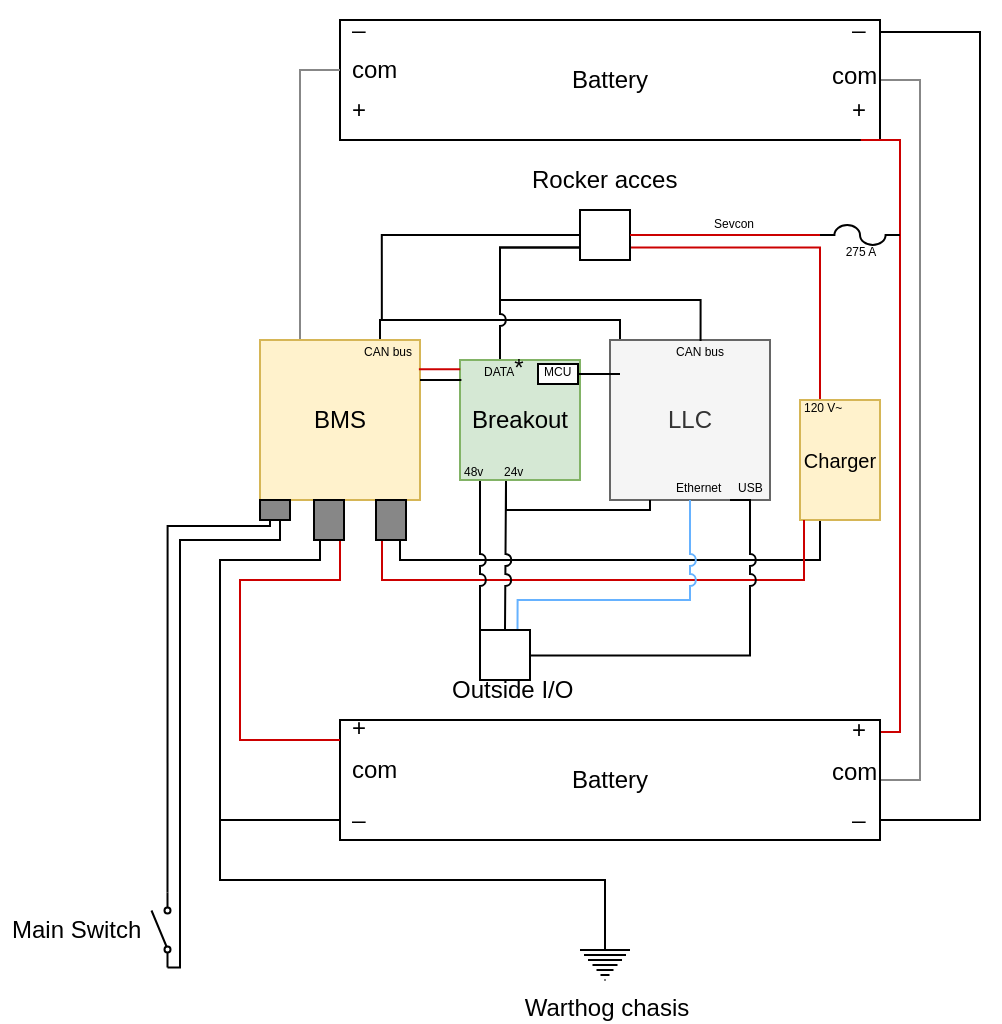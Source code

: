 <mxfile version="28.1.0" pages="2">
  <diagram name="Page-1" id="RPrAftKhpfh2Gjc6CZIC">
    <mxGraphModel dx="683" dy="489" grid="1" gridSize="10" guides="1" tooltips="1" connect="1" arrows="1" fold="1" page="1" pageScale="1" pageWidth="850" pageHeight="1100" math="0" shadow="0">
      <root>
        <mxCell id="0" />
        <mxCell id="1" parent="0" />
        <mxCell id="IfxmSwvC24aHGd51J0QE-19" style="edgeStyle=orthogonalEdgeStyle;rounded=0;orthogonalLoop=1;jettySize=auto;html=1;exitX=1;exitY=0.5;exitDx=0;exitDy=0;entryX=1;entryY=0.5;entryDx=0;entryDy=0;strokeColor=#878787;endArrow=none;endFill=0;" edge="1" parent="1" source="IfxmSwvC24aHGd51J0QE-1" target="IfxmSwvC24aHGd51J0QE-8">
          <mxGeometry relative="1" as="geometry" />
        </mxCell>
        <mxCell id="IfxmSwvC24aHGd51J0QE-24" style="edgeStyle=orthogonalEdgeStyle;rounded=0;orthogonalLoop=1;jettySize=auto;html=1;exitX=1;exitY=0.25;exitDx=0;exitDy=0;entryX=0.999;entryY=0.947;entryDx=0;entryDy=0;entryPerimeter=0;strokeColor=default;endArrow=none;endFill=0;" edge="1" parent="1" source="IfxmSwvC24aHGd51J0QE-1" target="IfxmSwvC24aHGd51J0QE-8">
          <mxGeometry relative="1" as="geometry">
            <mxPoint x="610" y="690" as="targetPoint" />
            <Array as="points">
              <mxPoint x="550" y="366" />
              <mxPoint x="600" y="366" />
              <mxPoint x="600" y="760" />
              <mxPoint x="550" y="760" />
              <mxPoint x="550" y="767" />
            </Array>
          </mxGeometry>
        </mxCell>
        <mxCell id="IfxmSwvC24aHGd51J0QE-1" value="&lt;div&gt;Battery&lt;/div&gt;" style="rounded=0;whiteSpace=wrap;html=1;" vertex="1" parent="1">
          <mxGeometry x="280" y="360" width="270" height="60" as="geometry" />
        </mxCell>
        <mxCell id="IfxmSwvC24aHGd51J0QE-2" value="+" style="text;strokeColor=none;fillColor=none;align=left;verticalAlign=middle;spacingLeft=4;spacingRight=4;overflow=hidden;points=[[0,0.5],[1,0.5]];portConstraint=eastwest;rotatable=0;whiteSpace=wrap;html=1;" vertex="1" parent="1">
          <mxGeometry x="280" y="390" width="80" height="30" as="geometry" />
        </mxCell>
        <mxCell id="IfxmSwvC24aHGd51J0QE-3" value="+" style="text;strokeColor=none;fillColor=none;align=left;verticalAlign=middle;spacingLeft=4;spacingRight=4;overflow=hidden;points=[[0,0.5],[1,0.5]];portConstraint=eastwest;rotatable=0;whiteSpace=wrap;html=1;" vertex="1" parent="1">
          <mxGeometry x="530" y="390" width="80" height="30" as="geometry" />
        </mxCell>
        <mxCell id="IfxmSwvC24aHGd51J0QE-4" value="&lt;div&gt;_&lt;/div&gt;&lt;div&gt;&lt;br&gt;&lt;/div&gt;" style="text;strokeColor=none;fillColor=none;align=left;verticalAlign=middle;spacingLeft=4;spacingRight=4;overflow=hidden;points=[[0,0.5],[1,0.5]];portConstraint=eastwest;rotatable=0;whiteSpace=wrap;html=1;" vertex="1" parent="1">
          <mxGeometry x="280" y="350" width="80" height="30" as="geometry" />
        </mxCell>
        <mxCell id="IfxmSwvC24aHGd51J0QE-30" style="edgeStyle=orthogonalEdgeStyle;rounded=0;orthogonalLoop=1;jettySize=auto;html=1;entryX=0.5;entryY=0;entryDx=0;entryDy=0;endArrow=none;endFill=0;strokeColor=#878787;" edge="1" parent="1" source="IfxmSwvC24aHGd51J0QE-6" target="IfxmSwvC24aHGd51J0QE-16">
          <mxGeometry relative="1" as="geometry">
            <Array as="points">
              <mxPoint x="260" y="385" />
              <mxPoint x="260" y="520" />
            </Array>
          </mxGeometry>
        </mxCell>
        <mxCell id="IfxmSwvC24aHGd51J0QE-6" value="&lt;div&gt;com&lt;/div&gt;" style="text;strokeColor=none;fillColor=none;align=left;verticalAlign=middle;spacingLeft=4;spacingRight=4;overflow=hidden;points=[[0,0.5],[1,0.5]];portConstraint=eastwest;rotatable=0;whiteSpace=wrap;html=1;" vertex="1" parent="1">
          <mxGeometry x="280" y="370" width="80" height="30" as="geometry" />
        </mxCell>
        <mxCell id="IfxmSwvC24aHGd51J0QE-20" style="edgeStyle=orthogonalEdgeStyle;rounded=0;orthogonalLoop=1;jettySize=auto;html=1;exitX=1;exitY=0.338;exitDx=0;exitDy=0;entryX=0.13;entryY=1;entryDx=0;entryDy=0;entryPerimeter=0;exitPerimeter=0;strokeColor=light-dark(#CC0000,#CC0000);endArrow=none;endFill=0;" edge="1" parent="1" target="IfxmSwvC24aHGd51J0QE-3">
          <mxGeometry relative="1" as="geometry">
            <mxPoint x="550.143" y="470" as="targetPoint" />
            <mxPoint x="540" y="710.14" as="sourcePoint" />
            <Array as="points">
              <mxPoint x="540" y="716" />
              <mxPoint x="560" y="716" />
              <mxPoint x="560" y="420" />
            </Array>
          </mxGeometry>
        </mxCell>
        <mxCell id="IfxmSwvC24aHGd51J0QE-8" value="&lt;div&gt;Battery&lt;/div&gt;" style="rounded=0;whiteSpace=wrap;html=1;" vertex="1" parent="1">
          <mxGeometry x="280" y="710" width="270" height="60" as="geometry" />
        </mxCell>
        <mxCell id="IfxmSwvC24aHGd51J0QE-9" value="_" style="text;strokeColor=none;fillColor=none;align=left;verticalAlign=middle;spacingLeft=4;spacingRight=4;overflow=hidden;points=[[0,0.5],[1,0.5]];portConstraint=eastwest;rotatable=0;whiteSpace=wrap;html=1;" vertex="1" parent="1">
          <mxGeometry x="280" y="740" width="80" height="30" as="geometry" />
        </mxCell>
        <mxCell id="IfxmSwvC24aHGd51J0QE-10" value="_" style="text;strokeColor=none;fillColor=none;align=left;verticalAlign=middle;spacingLeft=4;spacingRight=4;overflow=hidden;points=[[0,0.5],[1,0.5]];portConstraint=eastwest;rotatable=0;whiteSpace=wrap;html=1;" vertex="1" parent="1">
          <mxGeometry x="530" y="740" width="80" height="30" as="geometry" />
        </mxCell>
        <mxCell id="IfxmSwvC24aHGd51J0QE-11" value="&lt;div&gt;&lt;br&gt;&lt;/div&gt;&lt;div&gt;+&lt;/div&gt;&lt;div&gt;&lt;br&gt;&lt;/div&gt;&lt;div&gt;&lt;br&gt;&lt;/div&gt;&lt;div&gt;&lt;br&gt;&lt;/div&gt;" style="text;strokeColor=none;fillColor=none;align=left;verticalAlign=middle;spacingLeft=4;spacingRight=4;overflow=hidden;points=[[0,0.5],[1,0.5]];portConstraint=eastwest;rotatable=0;whiteSpace=wrap;html=1;" vertex="1" parent="1">
          <mxGeometry x="280" y="690" width="80" height="30" as="geometry" />
        </mxCell>
        <mxCell id="IfxmSwvC24aHGd51J0QE-13" value="&lt;div&gt;com&lt;/div&gt;" style="text;strokeColor=none;fillColor=none;align=left;verticalAlign=middle;spacingLeft=4;spacingRight=4;overflow=hidden;points=[[0,0.5],[1,0.5]];portConstraint=eastwest;rotatable=0;whiteSpace=wrap;html=1;" vertex="1" parent="1">
          <mxGeometry x="280" y="720" width="80" height="30" as="geometry" />
        </mxCell>
        <mxCell id="IfxmSwvC24aHGd51J0QE-14" value="&lt;div&gt;com&lt;/div&gt;" style="text;strokeColor=none;fillColor=none;align=left;verticalAlign=middle;spacingLeft=4;spacingRight=4;overflow=hidden;points=[[0,0.5],[1,0.5]];portConstraint=eastwest;rotatable=0;whiteSpace=wrap;html=1;" vertex="1" parent="1">
          <mxGeometry x="520" y="726.5" width="80" height="17" as="geometry" />
        </mxCell>
        <mxCell id="IfxmSwvC24aHGd51J0QE-72" style="edgeStyle=orthogonalEdgeStyle;rounded=0;orthogonalLoop=1;jettySize=auto;html=1;entryX=0.25;entryY=0;entryDx=0;entryDy=0;endArrow=none;endFill=0;" edge="1" parent="1" source="IfxmSwvC24aHGd51J0QE-16" target="IfxmSwvC24aHGd51J0QE-31">
          <mxGeometry relative="1" as="geometry">
            <Array as="points">
              <mxPoint x="300" y="510" />
              <mxPoint x="420" y="510" />
              <mxPoint x="420" y="520" />
            </Array>
          </mxGeometry>
        </mxCell>
        <mxCell id="IfxmSwvC24aHGd51J0QE-16" value="BMS" style="whiteSpace=wrap;html=1;aspect=fixed;fillColor=#fff2cc;strokeColor=#d6b656;" vertex="1" parent="1">
          <mxGeometry x="240" y="520" width="80" height="80" as="geometry" />
        </mxCell>
        <mxCell id="IfxmSwvC24aHGd51J0QE-23" value="+" style="text;strokeColor=none;fillColor=none;align=left;verticalAlign=middle;spacingLeft=4;spacingRight=4;overflow=hidden;points=[[0,0.5],[1,0.5]];portConstraint=eastwest;rotatable=0;whiteSpace=wrap;html=1;" vertex="1" parent="1">
          <mxGeometry x="530" y="700" width="80" height="30" as="geometry" />
        </mxCell>
        <mxCell id="IfxmSwvC24aHGd51J0QE-25" value="&lt;div&gt;_&lt;/div&gt;&lt;div&gt;&lt;br&gt;&lt;/div&gt;" style="text;strokeColor=none;fillColor=none;align=left;verticalAlign=middle;spacingLeft=4;spacingRight=4;overflow=hidden;points=[[0,0.5],[1,0.5]];portConstraint=eastwest;rotatable=0;whiteSpace=wrap;html=1;" vertex="1" parent="1">
          <mxGeometry x="530" y="350" width="80" height="30" as="geometry" />
        </mxCell>
        <mxCell id="IfxmSwvC24aHGd51J0QE-27" style="edgeStyle=orthogonalEdgeStyle;rounded=0;orthogonalLoop=1;jettySize=auto;html=1;entryX=0;entryY=0.667;entryDx=0;entryDy=0;entryPerimeter=0;endArrow=none;endFill=0;" edge="1" parent="1">
          <mxGeometry relative="1" as="geometry">
            <mxPoint x="280" y="600" as="sourcePoint" />
            <mxPoint x="249.97" y="760.01" as="targetPoint" />
            <Array as="points">
              <mxPoint x="270" y="600" />
              <mxPoint x="270" y="630" />
              <mxPoint x="220" y="630" />
              <mxPoint x="220" y="760" />
            </Array>
          </mxGeometry>
        </mxCell>
        <mxCell id="IfxmSwvC24aHGd51J0QE-29" style="edgeStyle=orthogonalEdgeStyle;rounded=0;orthogonalLoop=1;jettySize=auto;html=1;exitX=0.5;exitY=0;exitDx=0;exitDy=0;exitPerimeter=0;endArrow=none;endFill=0;" edge="1" parent="1" source="IfxmSwvC24aHGd51J0QE-28" target="IfxmSwvC24aHGd51J0QE-9">
          <mxGeometry relative="1" as="geometry">
            <mxPoint x="250" y="760" as="targetPoint" />
            <Array as="points">
              <mxPoint x="412" y="790" />
              <mxPoint x="220" y="790" />
              <mxPoint x="220" y="760" />
            </Array>
          </mxGeometry>
        </mxCell>
        <mxCell id="IfxmSwvC24aHGd51J0QE-28" value="Warthog chasis" style="pointerEvents=1;verticalLabelPosition=bottom;shadow=0;dashed=0;align=center;html=1;verticalAlign=top;shape=mxgraph.electrical.signal_sources.protective_earth;" vertex="1" parent="1">
          <mxGeometry x="400" y="820" width="25" height="20" as="geometry" />
        </mxCell>
        <mxCell id="IfxmSwvC24aHGd51J0QE-31" value="LLC" style="whiteSpace=wrap;html=1;aspect=fixed;fillColor=#f5f5f5;fontColor=#333333;strokeColor=#666666;" vertex="1" parent="1">
          <mxGeometry x="415" y="520" width="80" height="80" as="geometry" />
        </mxCell>
        <mxCell id="IfxmSwvC24aHGd51J0QE-35" style="edgeStyle=orthogonalEdgeStyle;rounded=0;orthogonalLoop=1;jettySize=auto;html=1;exitX=0.25;exitY=1;exitDx=0;exitDy=0;entryX=0.75;entryY=1;entryDx=0;entryDy=0;endArrow=none;endFill=0;" edge="1" parent="1" source="IfxmSwvC24aHGd51J0QE-32" target="IfxmSwvC24aHGd51J0QE-16">
          <mxGeometry relative="1" as="geometry">
            <Array as="points">
              <mxPoint x="520" y="630" />
              <mxPoint x="310" y="630" />
              <mxPoint x="310" y="600" />
            </Array>
          </mxGeometry>
        </mxCell>
        <mxCell id="IfxmSwvC24aHGd51J0QE-98" style="edgeStyle=orthogonalEdgeStyle;rounded=0;orthogonalLoop=1;jettySize=auto;html=1;entryX=0;entryY=0.25;entryDx=0;entryDy=0;endArrow=none;endFill=0;strokeColor=light-dark(#CC0000,#CC0000);" edge="1" parent="1" source="IfxmSwvC24aHGd51J0QE-32" target="IfxmSwvC24aHGd51J0QE-33">
          <mxGeometry relative="1" as="geometry">
            <Array as="points">
              <mxPoint x="520" y="474" />
            </Array>
          </mxGeometry>
        </mxCell>
        <mxCell id="IfxmSwvC24aHGd51J0QE-32" value="&lt;font style=&quot;font-size: 10px;&quot;&gt;Charger&lt;/font&gt;" style="rounded=0;whiteSpace=wrap;html=1;fillColor=#fff2cc;strokeColor=#d6b656;" vertex="1" parent="1">
          <mxGeometry x="510" y="550" width="40" height="60" as="geometry" />
        </mxCell>
        <mxCell id="IfxmSwvC24aHGd51J0QE-81" style="edgeStyle=orthogonalEdgeStyle;rounded=0;orthogonalLoop=1;jettySize=auto;html=1;strokeColor=default;endArrow=none;endFill=0;entryX=0.182;entryY=0.013;entryDx=0;entryDy=0;entryPerimeter=0;" edge="1" parent="1" source="IfxmSwvC24aHGd51J0QE-33" target="IfxmSwvC24aHGd51J0QE-88">
          <mxGeometry relative="1" as="geometry">
            <mxPoint x="310" y="510" as="targetPoint" />
            <Array as="points">
              <mxPoint x="301" y="468" />
            </Array>
          </mxGeometry>
        </mxCell>
        <mxCell id="IfxmSwvC24aHGd51J0QE-33" value="" style="whiteSpace=wrap;html=1;aspect=fixed;direction=west;" vertex="1" parent="1">
          <mxGeometry x="400" y="455" width="25" height="25" as="geometry" />
        </mxCell>
        <mxCell id="IfxmSwvC24aHGd51J0QE-34" value="Rocker acces" style="text;strokeColor=none;fillColor=none;align=left;verticalAlign=middle;spacingLeft=4;spacingRight=4;overflow=hidden;points=[[0,0.5],[1,0.5]];portConstraint=eastwest;rotatable=0;whiteSpace=wrap;html=1;" vertex="1" parent="1">
          <mxGeometry x="370" y="425" width="125" height="30" as="geometry" />
        </mxCell>
        <mxCell id="IfxmSwvC24aHGd51J0QE-36" style="edgeStyle=orthogonalEdgeStyle;rounded=0;orthogonalLoop=1;jettySize=auto;html=1;endArrow=none;endFill=0;strokeColor=light-dark(#CC0000,#CC0000);" edge="1" parent="1" source="IfxmSwvC24aHGd51J0QE-32">
          <mxGeometry relative="1" as="geometry">
            <mxPoint x="300" y="600" as="targetPoint" />
            <Array as="points">
              <mxPoint x="512" y="640" />
              <mxPoint x="301" y="640" />
              <mxPoint x="301" y="600" />
            </Array>
          </mxGeometry>
        </mxCell>
        <mxCell id="IfxmSwvC24aHGd51J0QE-94" style="edgeStyle=orthogonalEdgeStyle;rounded=0;orthogonalLoop=1;jettySize=auto;html=1;exitX=0;exitY=0.5;exitDx=0;exitDy=0;exitPerimeter=0;entryX=0;entryY=0.5;entryDx=0;entryDy=0;endArrow=none;endFill=0;strokeColor=light-dark(#CC0000,#CC0000);" edge="1" parent="1" source="IfxmSwvC24aHGd51J0QE-38" target="IfxmSwvC24aHGd51J0QE-33">
          <mxGeometry relative="1" as="geometry" />
        </mxCell>
        <mxCell id="IfxmSwvC24aHGd51J0QE-38" value="&lt;font style=&quot;font-size: 6px;&quot;&gt;275 A&lt;/font&gt;" style="pointerEvents=1;verticalLabelPosition=bottom;shadow=0;dashed=0;align=center;html=1;verticalAlign=bottom;shape=mxgraph.electrical.miscellaneous.fuse_4;" vertex="1" parent="1">
          <mxGeometry x="520" y="462.5" width="40" height="10" as="geometry" />
        </mxCell>
        <mxCell id="IfxmSwvC24aHGd51J0QE-46" style="edgeStyle=orthogonalEdgeStyle;rounded=0;orthogonalLoop=1;jettySize=auto;html=1;endArrow=none;endFill=0;exitX=0;exitY=0.8;exitDx=0;exitDy=0;" edge="1" parent="1" source="IfxmSwvC24aHGd51J0QE-53">
          <mxGeometry relative="1" as="geometry">
            <mxPoint x="194" y="815" as="sourcePoint" />
            <mxPoint x="250" y="600" as="targetPoint" />
            <Array as="points">
              <mxPoint x="250" y="600" />
            </Array>
          </mxGeometry>
        </mxCell>
        <mxCell id="IfxmSwvC24aHGd51J0QE-45" value="" style="html=1;shape=mxgraph.electrical.electro-mechanical.singleSwitch;aspect=fixed;elSwitchState=off;rotation=-90;" vertex="1" parent="1">
          <mxGeometry x="172" y="810" width="37.5" height="10" as="geometry" />
        </mxCell>
        <mxCell id="IfxmSwvC24aHGd51J0QE-47" style="edgeStyle=orthogonalEdgeStyle;rounded=0;orthogonalLoop=1;jettySize=auto;html=1;exitX=1;exitY=0.8;exitDx=0;exitDy=0;endArrow=none;endFill=0;entryX=0.061;entryY=0.998;entryDx=0;entryDy=0;entryPerimeter=0;" edge="1" parent="1" source="IfxmSwvC24aHGd51J0QE-45" target="IfxmSwvC24aHGd51J0QE-16">
          <mxGeometry relative="1" as="geometry">
            <mxPoint x="245" y="601" as="targetPoint" />
            <Array as="points">
              <mxPoint x="194" y="613" />
              <mxPoint x="245" y="613" />
              <mxPoint x="245" y="601" />
            </Array>
          </mxGeometry>
        </mxCell>
        <mxCell id="IfxmSwvC24aHGd51J0QE-64" style="edgeStyle=orthogonalEdgeStyle;rounded=0;orthogonalLoop=1;jettySize=auto;html=1;exitX=0.25;exitY=1;exitDx=0;exitDy=0;entryX=1;entryY=1;entryDx=0;entryDy=0;jumpStyle=arc;endArrow=none;endFill=0;" edge="1" parent="1" source="IfxmSwvC24aHGd51J0QE-48" target="IfxmSwvC24aHGd51J0QE-57">
          <mxGeometry relative="1" as="geometry">
            <Array as="points">
              <mxPoint x="350" y="590" />
            </Array>
          </mxGeometry>
        </mxCell>
        <mxCell id="IfxmSwvC24aHGd51J0QE-66" style="edgeStyle=orthogonalEdgeStyle;rounded=0;orthogonalLoop=1;jettySize=auto;html=1;entryX=0.5;entryY=1;entryDx=0;entryDy=0;jumpStyle=arc;endArrow=none;endFill=0;" edge="1" parent="1" source="IfxmSwvC24aHGd51J0QE-48" target="IfxmSwvC24aHGd51J0QE-57">
          <mxGeometry relative="1" as="geometry">
            <Array as="points">
              <mxPoint x="363" y="628" />
              <mxPoint x="363" y="628" />
            </Array>
          </mxGeometry>
        </mxCell>
        <mxCell id="IfxmSwvC24aHGd51J0QE-68" style="edgeStyle=orthogonalEdgeStyle;rounded=0;orthogonalLoop=1;jettySize=auto;html=1;exitX=0.5;exitY=1;exitDx=0;exitDy=0;entryX=0.25;entryY=1;entryDx=0;entryDy=0;endArrow=none;endFill=0;" edge="1" parent="1" source="IfxmSwvC24aHGd51J0QE-48" target="IfxmSwvC24aHGd51J0QE-31">
          <mxGeometry relative="1" as="geometry">
            <Array as="points">
              <mxPoint x="363" y="590" />
              <mxPoint x="363" y="605" />
              <mxPoint x="435" y="605" />
            </Array>
          </mxGeometry>
        </mxCell>
        <mxCell id="IfxmSwvC24aHGd51J0QE-95" style="edgeStyle=orthogonalEdgeStyle;rounded=0;orthogonalLoop=1;jettySize=auto;html=1;entryX=1;entryY=0.25;entryDx=0;entryDy=0;endArrow=none;endFill=0;jumpStyle=arc;" edge="1" parent="1" source="IfxmSwvC24aHGd51J0QE-48" target="IfxmSwvC24aHGd51J0QE-33">
          <mxGeometry relative="1" as="geometry">
            <Array as="points">
              <mxPoint x="360" y="474" />
            </Array>
          </mxGeometry>
        </mxCell>
        <mxCell id="IfxmSwvC24aHGd51J0QE-48" value="Breakout" style="whiteSpace=wrap;html=1;aspect=fixed;fillColor=#d5e8d4;strokeColor=#82b366;" vertex="1" parent="1">
          <mxGeometry x="340" y="530" width="60" height="60" as="geometry" />
        </mxCell>
        <mxCell id="IfxmSwvC24aHGd51J0QE-49" style="edgeStyle=orthogonalEdgeStyle;rounded=0;orthogonalLoop=1;jettySize=auto;html=1;entryX=0;entryY=0;entryDx=0;entryDy=0;entryPerimeter=0;endArrow=none;endFill=0;strokeColor=light-dark(#CC0000,#CC0000);" edge="1" parent="1" source="IfxmSwvC24aHGd51J0QE-16" target="IfxmSwvC24aHGd51J0QE-13">
          <mxGeometry relative="1" as="geometry">
            <Array as="points">
              <mxPoint x="280" y="640" />
              <mxPoint x="230" y="640" />
              <mxPoint x="230" y="720" />
            </Array>
          </mxGeometry>
        </mxCell>
        <mxCell id="IfxmSwvC24aHGd51J0QE-50" value="&lt;div&gt;Main Switch&lt;/div&gt;" style="text;strokeColor=none;fillColor=none;align=left;verticalAlign=middle;spacingLeft=4;spacingRight=4;overflow=hidden;points=[[0,0.5],[1,0.5]];portConstraint=eastwest;rotatable=0;whiteSpace=wrap;html=1;" vertex="1" parent="1">
          <mxGeometry x="110" y="800" width="80" height="30" as="geometry" />
        </mxCell>
        <mxCell id="IfxmSwvC24aHGd51J0QE-51" value="" style="rounded=0;whiteSpace=wrap;html=1;fillColor=#878787;" vertex="1" parent="1">
          <mxGeometry x="298" y="600" width="15" height="20" as="geometry" />
        </mxCell>
        <mxCell id="IfxmSwvC24aHGd51J0QE-52" value="" style="rounded=0;whiteSpace=wrap;html=1;fillColor=#878787;" vertex="1" parent="1">
          <mxGeometry x="267" y="600" width="15" height="20" as="geometry" />
        </mxCell>
        <mxCell id="IfxmSwvC24aHGd51J0QE-54" value="" style="edgeStyle=orthogonalEdgeStyle;rounded=0;orthogonalLoop=1;jettySize=auto;html=1;endArrow=none;endFill=0;exitX=0;exitY=0.8;exitDx=0;exitDy=0;" edge="1" parent="1" source="IfxmSwvC24aHGd51J0QE-45" target="IfxmSwvC24aHGd51J0QE-53">
          <mxGeometry relative="1" as="geometry">
            <mxPoint x="194" y="834" as="sourcePoint" />
            <mxPoint x="250" y="600" as="targetPoint" />
            <Array as="points">
              <mxPoint x="200" y="834" />
              <mxPoint x="200" y="620" />
              <mxPoint x="250" y="620" />
            </Array>
          </mxGeometry>
        </mxCell>
        <mxCell id="IfxmSwvC24aHGd51J0QE-53" value="" style="rounded=0;whiteSpace=wrap;html=1;fillColor=#878787;" vertex="1" parent="1">
          <mxGeometry x="240" y="600" width="15" height="10" as="geometry" />
        </mxCell>
        <mxCell id="IfxmSwvC24aHGd51J0QE-55" style="edgeStyle=orthogonalEdgeStyle;rounded=0;orthogonalLoop=1;jettySize=auto;html=1;exitX=1;exitY=0.25;exitDx=0;exitDy=0;entryX=0.011;entryY=0.174;entryDx=0;entryDy=0;entryPerimeter=0;endArrow=none;endFill=0;" edge="1" parent="1" source="IfxmSwvC24aHGd51J0QE-16" target="IfxmSwvC24aHGd51J0QE-48">
          <mxGeometry relative="1" as="geometry" />
        </mxCell>
        <mxCell id="IfxmSwvC24aHGd51J0QE-56" style="edgeStyle=orthogonalEdgeStyle;rounded=0;orthogonalLoop=1;jettySize=auto;html=1;entryX=0.002;entryY=0.073;entryDx=0;entryDy=0;entryPerimeter=0;strokeColor=light-dark(#CC0000,#CC0000);endArrow=none;endFill=0;exitX=0.993;exitY=0.183;exitDx=0;exitDy=0;exitPerimeter=0;" edge="1" parent="1" source="IfxmSwvC24aHGd51J0QE-16" target="IfxmSwvC24aHGd51J0QE-48">
          <mxGeometry relative="1" as="geometry">
            <mxPoint x="320" y="540" as="sourcePoint" />
            <Array as="points" />
          </mxGeometry>
        </mxCell>
        <mxCell id="IfxmSwvC24aHGd51J0QE-69" style="edgeStyle=orthogonalEdgeStyle;rounded=0;orthogonalLoop=1;jettySize=auto;html=1;exitX=0.25;exitY=1;exitDx=0;exitDy=0;entryX=0.5;entryY=1;entryDx=0;entryDy=0;jumpStyle=arc;endArrow=none;endFill=0;strokeColor=#66B2FF;" edge="1" parent="1" source="IfxmSwvC24aHGd51J0QE-57" target="IfxmSwvC24aHGd51J0QE-31">
          <mxGeometry relative="1" as="geometry">
            <Array as="points">
              <mxPoint x="369" y="650" />
              <mxPoint x="455" y="650" />
            </Array>
          </mxGeometry>
        </mxCell>
        <mxCell id="IfxmSwvC24aHGd51J0QE-57" value="" style="whiteSpace=wrap;html=1;aspect=fixed;direction=west;" vertex="1" parent="1">
          <mxGeometry x="350" y="665" width="25" height="25" as="geometry" />
        </mxCell>
        <mxCell id="IfxmSwvC24aHGd51J0QE-58" value="&lt;div&gt;Outside I/O&lt;/div&gt;" style="text;strokeColor=none;fillColor=none;align=left;verticalAlign=middle;spacingLeft=4;spacingRight=4;overflow=hidden;points=[[0,0.5],[1,0.5]];portConstraint=eastwest;rotatable=0;whiteSpace=wrap;html=1;" vertex="1" parent="1">
          <mxGeometry x="330" y="680" width="125" height="30" as="geometry" />
        </mxCell>
        <mxCell id="IfxmSwvC24aHGd51J0QE-84" value="&lt;div&gt;&lt;font style=&quot;font-size: 6px;&quot;&gt;48v&lt;/font&gt;&lt;/div&gt;" style="text;whiteSpace=wrap;html=1;" vertex="1" parent="1">
          <mxGeometry x="340" y="570" width="40" height="40" as="geometry" />
        </mxCell>
        <mxCell id="IfxmSwvC24aHGd51J0QE-85" value="&lt;font style=&quot;font-size: 6px;&quot;&gt;24v&lt;/font&gt;" style="text;whiteSpace=wrap;html=1;" vertex="1" parent="1">
          <mxGeometry x="360" y="570" width="40" height="40" as="geometry" />
        </mxCell>
        <mxCell id="IfxmSwvC24aHGd51J0QE-87" style="edgeStyle=orthogonalEdgeStyle;rounded=0;orthogonalLoop=1;jettySize=auto;html=1;exitX=0.75;exitY=1;exitDx=0;exitDy=0;entryX=0.358;entryY=-0.075;entryDx=0;entryDy=0;entryPerimeter=0;jumpStyle=arc;endArrow=none;endFill=0;" edge="1" parent="1" source="IfxmSwvC24aHGd51J0QE-31" target="IfxmSwvC24aHGd51J0QE-58">
          <mxGeometry relative="1" as="geometry">
            <Array as="points">
              <mxPoint x="485" y="600" />
              <mxPoint x="485" y="678" />
            </Array>
          </mxGeometry>
        </mxCell>
        <mxCell id="IfxmSwvC24aHGd51J0QE-88" value="&lt;font style=&quot;font-size: 6px;&quot;&gt;CAN bus&lt;/font&gt;" style="text;whiteSpace=wrap;html=1;" vertex="1" parent="1">
          <mxGeometry x="290" y="510" width="60" height="40" as="geometry" />
        </mxCell>
        <mxCell id="IfxmSwvC24aHGd51J0QE-89" value="&lt;font style=&quot;font-size: 6px;&quot;&gt;USB&lt;/font&gt;" style="text;whiteSpace=wrap;html=1;" vertex="1" parent="1">
          <mxGeometry x="477" y="578" width="60" height="40" as="geometry" />
        </mxCell>
        <mxCell id="IfxmSwvC24aHGd51J0QE-90" value="&lt;font style=&quot;font-size: 6px;&quot;&gt;Ethernet&lt;/font&gt;" style="text;whiteSpace=wrap;html=1;" vertex="1" parent="1">
          <mxGeometry x="446" y="578" width="60" height="40" as="geometry" />
        </mxCell>
        <mxCell id="IfxmSwvC24aHGd51J0QE-91" value="&lt;font style=&quot;font-size: 6px;&quot;&gt;CAN bus&lt;/font&gt;" style="text;whiteSpace=wrap;html=1;" vertex="1" parent="1">
          <mxGeometry x="446" y="510" width="60" height="40" as="geometry" />
        </mxCell>
        <mxCell id="IfxmSwvC24aHGd51J0QE-96" value="&lt;font style=&quot;font-size: 6px;&quot;&gt;DATA&lt;/font&gt;*" style="text;whiteSpace=wrap;html=1;" vertex="1" parent="1">
          <mxGeometry x="350" y="520" width="60" height="40" as="geometry" />
        </mxCell>
        <mxCell id="IfxmSwvC24aHGd51J0QE-97" style="edgeStyle=orthogonalEdgeStyle;rounded=0;orthogonalLoop=1;jettySize=auto;html=1;exitX=1;exitY=0.25;exitDx=0;exitDy=0;entryX=0.566;entryY=0.006;entryDx=0;entryDy=0;entryPerimeter=0;endArrow=none;endFill=0;" edge="1" parent="1" source="IfxmSwvC24aHGd51J0QE-33" target="IfxmSwvC24aHGd51J0QE-31">
          <mxGeometry relative="1" as="geometry">
            <Array as="points">
              <mxPoint x="360" y="474" />
              <mxPoint x="360" y="500" />
              <mxPoint x="460" y="500" />
            </Array>
          </mxGeometry>
        </mxCell>
        <mxCell id="IfxmSwvC24aHGd51J0QE-100" value="&lt;font style=&quot;font-size: 6px;&quot;&gt;120 V~&lt;span style=&quot;white-space: pre;&quot;&gt;&#x9;&lt;/span&gt;&lt;/font&gt;" style="text;whiteSpace=wrap;html=1;" vertex="1" parent="1">
          <mxGeometry x="510" y="538" width="60" height="40" as="geometry" />
        </mxCell>
        <mxCell id="IfxmSwvC24aHGd51J0QE-102" value="" style="rounded=0;whiteSpace=wrap;html=1;" vertex="1" parent="1">
          <mxGeometry x="379" y="532" width="20" height="10" as="geometry" />
        </mxCell>
        <mxCell id="IfxmSwvC24aHGd51J0QE-101" value="&lt;font style=&quot;font-size: 6px;&quot;&gt;MCU&lt;/font&gt;" style="text;whiteSpace=wrap;html=1;" vertex="1" parent="1">
          <mxGeometry x="380" y="520" width="60" height="40" as="geometry" />
        </mxCell>
        <mxCell id="IfxmSwvC24aHGd51J0QE-103" style="edgeStyle=orthogonalEdgeStyle;rounded=0;orthogonalLoop=1;jettySize=auto;html=1;endArrow=none;endFill=0;" edge="1" parent="1" source="IfxmSwvC24aHGd51J0QE-102">
          <mxGeometry relative="1" as="geometry">
            <mxPoint x="420" y="537" as="targetPoint" />
            <Array as="points">
              <mxPoint x="414" y="537" />
            </Array>
          </mxGeometry>
        </mxCell>
        <mxCell id="IfxmSwvC24aHGd51J0QE-104" value="&lt;font style=&quot;font-size: 6px;&quot;&gt;Sevcon&lt;/font&gt;" style="text;whiteSpace=wrap;html=1;" vertex="1" parent="1">
          <mxGeometry x="465" y="446" width="60" height="40" as="geometry" />
        </mxCell>
        <mxCell id="IfxmSwvC24aHGd51J0QE-105" value="&lt;div&gt;com&lt;/div&gt;" style="text;strokeColor=none;fillColor=none;align=left;verticalAlign=middle;spacingLeft=4;spacingRight=4;overflow=hidden;points=[[0,0.5],[1,0.5]];portConstraint=eastwest;rotatable=0;whiteSpace=wrap;html=1;" vertex="1" parent="1">
          <mxGeometry x="520" y="373" width="80" height="30" as="geometry" />
        </mxCell>
      </root>
    </mxGraphModel>
  </diagram>
  <diagram id="LpiWNxyVe2_hM96SpLML" name="Page-2">
    <mxGraphModel dx="1195" dy="907" grid="0" gridSize="10" guides="1" tooltips="1" connect="1" arrows="1" fold="1" page="0" pageScale="1" pageWidth="850" pageHeight="1100" math="0" shadow="0">
      <root>
        <mxCell id="0" />
        <mxCell id="1" parent="0" />
      </root>
    </mxGraphModel>
  </diagram>
</mxfile>
